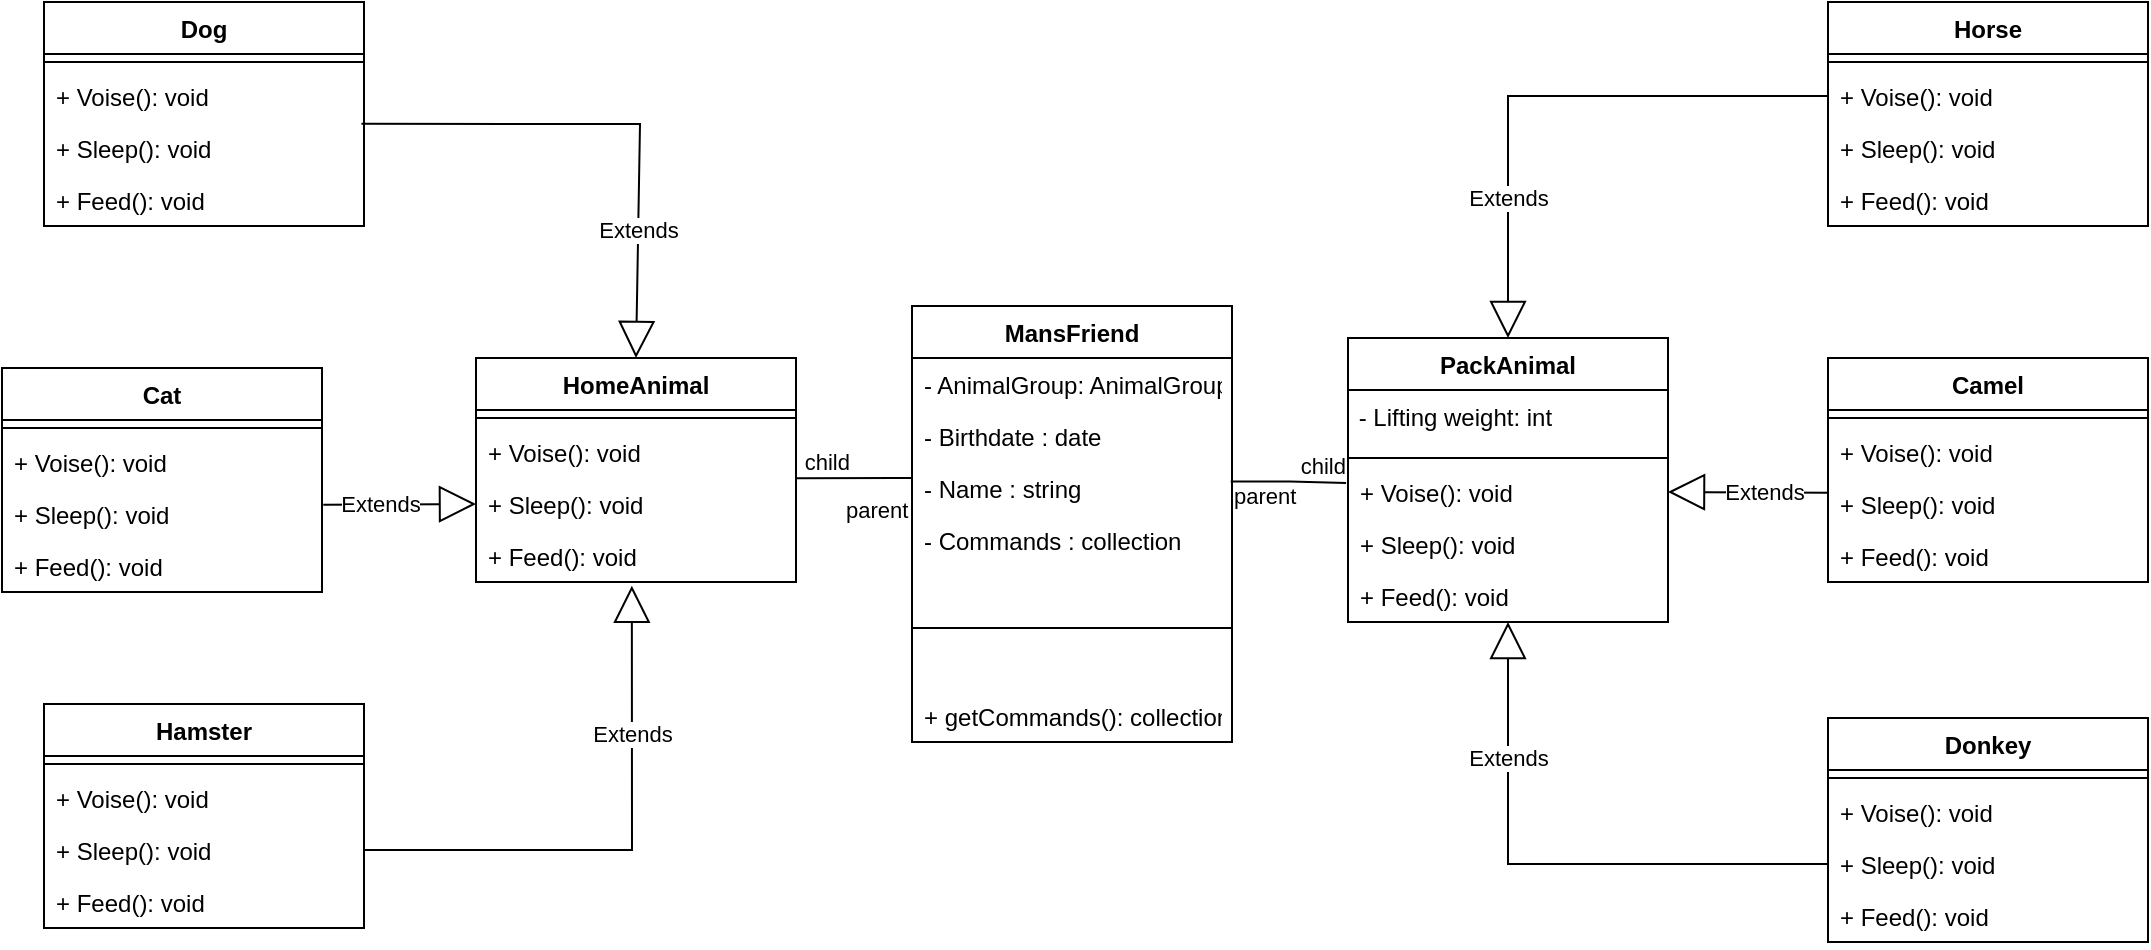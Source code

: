 <mxfile>
    <diagram id="R2lEEEUBdFMjLlhIrx00" name="Page-1">
        <mxGraphModel dx="852" dy="600" grid="1" gridSize="10" guides="1" tooltips="1" connect="1" arrows="1" fold="1" page="1" pageScale="1" pageWidth="1100" pageHeight="850" math="0" shadow="0" extFonts="Permanent Marker^https://fonts.googleapis.com/css?family=Permanent+Marker">
            <root>
                <mxCell id="0"/>
                <mxCell id="1" parent="0"/>
                <mxCell id="GSxFg-PIzHMh7uF5a8ec-13" value="MansFriend" style="swimlane;fontStyle=1;align=center;verticalAlign=top;childLayout=stackLayout;horizontal=1;startSize=26;horizontalStack=0;resizeParent=1;resizeParentMax=0;resizeLast=0;collapsible=1;marginBottom=0;" parent="1" vertex="1">
                    <mxGeometry x="466" y="226" width="160" height="218" as="geometry"/>
                </mxCell>
                <mxCell id="GSxFg-PIzHMh7uF5a8ec-17" value="- AnimalGroup: AnimalGroup" style="text;strokeColor=none;fillColor=none;align=left;verticalAlign=top;spacingLeft=4;spacingRight=4;overflow=hidden;rotatable=0;points=[[0,0.5],[1,0.5]];portConstraint=eastwest;" parent="GSxFg-PIzHMh7uF5a8ec-13" vertex="1">
                    <mxGeometry y="26" width="160" height="26" as="geometry"/>
                </mxCell>
                <mxCell id="GSxFg-PIzHMh7uF5a8ec-18" value="- Birthdate : date" style="text;strokeColor=none;fillColor=none;align=left;verticalAlign=top;spacingLeft=4;spacingRight=4;overflow=hidden;rotatable=0;points=[[0,0.5],[1,0.5]];portConstraint=eastwest;" parent="GSxFg-PIzHMh7uF5a8ec-13" vertex="1">
                    <mxGeometry y="52" width="160" height="26" as="geometry"/>
                </mxCell>
                <mxCell id="3" value="- Name : string" style="text;strokeColor=none;fillColor=none;align=left;verticalAlign=top;spacingLeft=4;spacingRight=4;overflow=hidden;rotatable=0;points=[[0,0.5],[1,0.5]];portConstraint=eastwest;" vertex="1" parent="GSxFg-PIzHMh7uF5a8ec-13">
                    <mxGeometry y="78" width="160" height="26" as="geometry"/>
                </mxCell>
                <mxCell id="4" value="- Commands : collection" style="text;strokeColor=none;fillColor=none;align=left;verticalAlign=top;spacingLeft=4;spacingRight=4;overflow=hidden;rotatable=0;points=[[0,0.5],[1,0.5]];portConstraint=eastwest;" vertex="1" parent="GSxFg-PIzHMh7uF5a8ec-13">
                    <mxGeometry y="104" width="160" height="26" as="geometry"/>
                </mxCell>
                <mxCell id="GSxFg-PIzHMh7uF5a8ec-15" value="" style="line;strokeWidth=1;fillColor=none;align=left;verticalAlign=middle;spacingTop=-1;spacingLeft=3;spacingRight=3;rotatable=0;labelPosition=right;points=[];portConstraint=eastwest;" parent="GSxFg-PIzHMh7uF5a8ec-13" vertex="1">
                    <mxGeometry y="130" width="160" height="62" as="geometry"/>
                </mxCell>
                <mxCell id="GSxFg-PIzHMh7uF5a8ec-16" value="+ getCommands(): collection" style="text;strokeColor=none;fillColor=none;align=left;verticalAlign=top;spacingLeft=4;spacingRight=4;overflow=hidden;rotatable=0;points=[[0,0.5],[1,0.5]];portConstraint=eastwest;" parent="GSxFg-PIzHMh7uF5a8ec-13" vertex="1">
                    <mxGeometry y="192" width="160" height="26" as="geometry"/>
                </mxCell>
                <mxCell id="GSxFg-PIzHMh7uF5a8ec-35" value="PackAnimal" style="swimlane;fontStyle=1;align=center;verticalAlign=top;childLayout=stackLayout;horizontal=1;startSize=26;horizontalStack=0;resizeParent=1;resizeParentMax=0;resizeLast=0;collapsible=1;marginBottom=0;" parent="1" vertex="1">
                    <mxGeometry x="684" y="242" width="160" height="142" as="geometry"/>
                </mxCell>
                <mxCell id="GSxFg-PIzHMh7uF5a8ec-46" value="&amp;nbsp;- Lifting weight: int" style="text;whiteSpace=wrap;html=1;" parent="GSxFg-PIzHMh7uF5a8ec-35" vertex="1">
                    <mxGeometry y="26" width="160" height="30" as="geometry"/>
                </mxCell>
                <mxCell id="GSxFg-PIzHMh7uF5a8ec-38" value="" style="line;strokeWidth=1;fillColor=none;align=left;verticalAlign=middle;spacingTop=-1;spacingLeft=3;spacingRight=3;rotatable=0;labelPosition=right;points=[];portConstraint=eastwest;" parent="GSxFg-PIzHMh7uF5a8ec-35" vertex="1">
                    <mxGeometry y="56" width="160" height="8" as="geometry"/>
                </mxCell>
                <mxCell id="GSxFg-PIzHMh7uF5a8ec-39" value="+ Voise(): void" style="text;strokeColor=none;fillColor=none;align=left;verticalAlign=top;spacingLeft=4;spacingRight=4;overflow=hidden;rotatable=0;points=[[0,0.5],[1,0.5]];portConstraint=eastwest;" parent="GSxFg-PIzHMh7uF5a8ec-35" vertex="1">
                    <mxGeometry y="64" width="160" height="26" as="geometry"/>
                </mxCell>
                <mxCell id="GSxFg-PIzHMh7uF5a8ec-40" value="+ Sleep(): void" style="text;strokeColor=none;fillColor=none;align=left;verticalAlign=top;spacingLeft=4;spacingRight=4;overflow=hidden;rotatable=0;points=[[0,0.5],[1,0.5]];portConstraint=eastwest;" parent="GSxFg-PIzHMh7uF5a8ec-35" vertex="1">
                    <mxGeometry y="90" width="160" height="26" as="geometry"/>
                </mxCell>
                <mxCell id="GSxFg-PIzHMh7uF5a8ec-41" value="+ Feed(): void" style="text;strokeColor=none;fillColor=none;align=left;verticalAlign=top;spacingLeft=4;spacingRight=4;overflow=hidden;rotatable=0;points=[[0,0.5],[1,0.5]];portConstraint=eastwest;" parent="GSxFg-PIzHMh7uF5a8ec-35" vertex="1">
                    <mxGeometry y="116" width="160" height="26" as="geometry"/>
                </mxCell>
                <mxCell id="GSxFg-PIzHMh7uF5a8ec-92" value="Extends" style="endArrow=block;endSize=16;endFill=0;html=1;rounded=0;entryX=0.5;entryY=0;entryDx=0;entryDy=0;exitX=0.992;exitY=1.036;exitDx=0;exitDy=0;exitPerimeter=0;" parent="1" source="3BqUhhTjt_RYglcjaVS9-34" target="3BqUhhTjt_RYglcjaVS9-23" edge="1">
                    <mxGeometry x="0.498" width="160" relative="1" as="geometry">
                        <mxPoint x="382" y="74" as="sourcePoint"/>
                        <mxPoint x="522" y="113" as="targetPoint"/>
                        <Array as="points">
                            <mxPoint x="330" y="135"/>
                        </Array>
                        <mxPoint as="offset"/>
                    </mxGeometry>
                </mxCell>
                <mxCell id="GSxFg-PIzHMh7uF5a8ec-94" value="Extends" style="endArrow=block;endSize=16;endFill=0;html=1;rounded=0;entryX=0;entryY=0.5;entryDx=0;entryDy=0;exitX=1.004;exitY=0.32;exitDx=0;exitDy=0;exitPerimeter=0;" parent="1" source="3BqUhhTjt_RYglcjaVS9-40" target="3BqUhhTjt_RYglcjaVS9-27" edge="1">
                    <mxGeometry x="-0.257" width="160" relative="1" as="geometry">
                        <mxPoint x="180" y="325" as="sourcePoint"/>
                        <mxPoint x="248.0" y="423.748" as="targetPoint"/>
                        <Array as="points"/>
                        <mxPoint as="offset"/>
                    </mxGeometry>
                </mxCell>
                <mxCell id="GSxFg-PIzHMh7uF5a8ec-95" value="Extends" style="endArrow=block;endSize=16;endFill=0;html=1;rounded=0;exitX=1;exitY=0.5;exitDx=0;exitDy=0;entryX=0.487;entryY=1.072;entryDx=0;entryDy=0;entryPerimeter=0;" parent="1" source="3BqUhhTjt_RYglcjaVS9-45" target="3BqUhhTjt_RYglcjaVS9-28" edge="1">
                    <mxGeometry x="0.443" width="160" relative="1" as="geometry">
                        <mxPoint x="361.28" y="470.36" as="sourcePoint"/>
                        <mxPoint x="361.44" y="417.092" as="targetPoint"/>
                        <Array as="points">
                            <mxPoint x="326" y="498"/>
                        </Array>
                        <mxPoint as="offset"/>
                    </mxGeometry>
                </mxCell>
                <mxCell id="GSxFg-PIzHMh7uF5a8ec-96" value="Extends" style="endArrow=block;endSize=16;endFill=0;html=1;rounded=0;entryX=0.5;entryY=0;entryDx=0;entryDy=0;exitX=0;exitY=0.5;exitDx=0;exitDy=0;" parent="1" source="3BqUhhTjt_RYglcjaVS9-10" target="GSxFg-PIzHMh7uF5a8ec-35" edge="1">
                    <mxGeometry x="0.498" width="160" relative="1" as="geometry">
                        <mxPoint x="952" y="82" as="sourcePoint"/>
                        <mxPoint x="932" y="252" as="targetPoint"/>
                        <Array as="points">
                            <mxPoint x="764" y="121"/>
                        </Array>
                        <mxPoint as="offset"/>
                    </mxGeometry>
                </mxCell>
                <mxCell id="GSxFg-PIzHMh7uF5a8ec-97" value="Extends" style="endArrow=block;endSize=16;endFill=0;html=1;rounded=0;exitX=-0.003;exitY=0.285;exitDx=0;exitDy=0;exitPerimeter=0;entryX=1;entryY=0.5;entryDx=0;entryDy=0;" parent="1" source="3BqUhhTjt_RYglcjaVS9-16" target="GSxFg-PIzHMh7uF5a8ec-39" edge="1">
                    <mxGeometry x="-0.2" width="160" relative="1" as="geometry">
                        <mxPoint x="992" y="312" as="sourcePoint"/>
                        <mxPoint x="912" y="314" as="targetPoint"/>
                        <Array as="points"/>
                        <mxPoint as="offset"/>
                    </mxGeometry>
                </mxCell>
                <mxCell id="GSxFg-PIzHMh7uF5a8ec-98" value="Extends" style="endArrow=block;endSize=16;endFill=0;html=1;rounded=0;exitX=0;exitY=0.5;exitDx=0;exitDy=0;entryX=0.5;entryY=1;entryDx=0;entryDy=0;" parent="1" source="3BqUhhTjt_RYglcjaVS9-21" target="GSxFg-PIzHMh7uF5a8ec-35" edge="1">
                    <mxGeometry x="0.515" width="160" relative="1" as="geometry">
                        <mxPoint x="1011.68" y="531.46" as="sourcePoint"/>
                        <mxPoint x="832" y="402" as="targetPoint"/>
                        <Array as="points">
                            <mxPoint x="764" y="505"/>
                        </Array>
                        <mxPoint as="offset"/>
                    </mxGeometry>
                </mxCell>
                <mxCell id="3BqUhhTjt_RYglcjaVS9-2" value="" style="endArrow=none;html=1;edgeStyle=orthogonalEdgeStyle;rounded=0;exitX=0.996;exitY=0.377;exitDx=0;exitDy=0;exitPerimeter=0;entryX=-0.006;entryY=0.325;entryDx=0;entryDy=0;entryPerimeter=0;" parent="1" source="3" target="GSxFg-PIzHMh7uF5a8ec-39" edge="1">
                    <mxGeometry relative="1" as="geometry">
                        <mxPoint x="468" y="372" as="sourcePoint"/>
                        <mxPoint x="728" y="314" as="targetPoint"/>
                    </mxGeometry>
                </mxCell>
                <mxCell id="3BqUhhTjt_RYglcjaVS9-3" value="parent" style="edgeLabel;resizable=0;html=1;align=left;verticalAlign=bottom;" parent="3BqUhhTjt_RYglcjaVS9-2" connectable="0" vertex="1">
                    <mxGeometry x="-1" relative="1" as="geometry">
                        <mxPoint y="16" as="offset"/>
                    </mxGeometry>
                </mxCell>
                <mxCell id="3BqUhhTjt_RYglcjaVS9-4" value="child" style="edgeLabel;resizable=0;html=1;align=right;verticalAlign=bottom;" parent="3BqUhhTjt_RYglcjaVS9-2" connectable="0" vertex="1">
                    <mxGeometry x="1" relative="1" as="geometry"/>
                </mxCell>
                <mxCell id="3BqUhhTjt_RYglcjaVS9-7" value="Horse" style="swimlane;fontStyle=1;align=center;verticalAlign=top;childLayout=stackLayout;horizontal=1;startSize=26;horizontalStack=0;resizeParent=1;resizeParentMax=0;resizeLast=0;collapsible=1;marginBottom=0;" parent="1" vertex="1">
                    <mxGeometry x="924" y="74" width="160" height="112" as="geometry"/>
                </mxCell>
                <mxCell id="3BqUhhTjt_RYglcjaVS9-9" value="" style="line;strokeWidth=1;fillColor=none;align=left;verticalAlign=middle;spacingTop=-1;spacingLeft=3;spacingRight=3;rotatable=0;labelPosition=right;points=[];portConstraint=eastwest;" parent="3BqUhhTjt_RYglcjaVS9-7" vertex="1">
                    <mxGeometry y="26" width="160" height="8" as="geometry"/>
                </mxCell>
                <mxCell id="3BqUhhTjt_RYglcjaVS9-10" value="+ Voise(): void" style="text;strokeColor=none;fillColor=none;align=left;verticalAlign=top;spacingLeft=4;spacingRight=4;overflow=hidden;rotatable=0;points=[[0,0.5],[1,0.5]];portConstraint=eastwest;" parent="3BqUhhTjt_RYglcjaVS9-7" vertex="1">
                    <mxGeometry y="34" width="160" height="26" as="geometry"/>
                </mxCell>
                <mxCell id="3BqUhhTjt_RYglcjaVS9-11" value="+ Sleep(): void" style="text;strokeColor=none;fillColor=none;align=left;verticalAlign=top;spacingLeft=4;spacingRight=4;overflow=hidden;rotatable=0;points=[[0,0.5],[1,0.5]];portConstraint=eastwest;" parent="3BqUhhTjt_RYglcjaVS9-7" vertex="1">
                    <mxGeometry y="60" width="160" height="26" as="geometry"/>
                </mxCell>
                <mxCell id="3BqUhhTjt_RYglcjaVS9-12" value="+ Feed(): void" style="text;strokeColor=none;fillColor=none;align=left;verticalAlign=top;spacingLeft=4;spacingRight=4;overflow=hidden;rotatable=0;points=[[0,0.5],[1,0.5]];portConstraint=eastwest;" parent="3BqUhhTjt_RYglcjaVS9-7" vertex="1">
                    <mxGeometry y="86" width="160" height="26" as="geometry"/>
                </mxCell>
                <mxCell id="3BqUhhTjt_RYglcjaVS9-13" value="Camel" style="swimlane;fontStyle=1;align=center;verticalAlign=top;childLayout=stackLayout;horizontal=1;startSize=26;horizontalStack=0;resizeParent=1;resizeParentMax=0;resizeLast=0;collapsible=1;marginBottom=0;" parent="1" vertex="1">
                    <mxGeometry x="924" y="252" width="160" height="112" as="geometry"/>
                </mxCell>
                <mxCell id="3BqUhhTjt_RYglcjaVS9-14" value="" style="line;strokeWidth=1;fillColor=none;align=left;verticalAlign=middle;spacingTop=-1;spacingLeft=3;spacingRight=3;rotatable=0;labelPosition=right;points=[];portConstraint=eastwest;" parent="3BqUhhTjt_RYglcjaVS9-13" vertex="1">
                    <mxGeometry y="26" width="160" height="8" as="geometry"/>
                </mxCell>
                <mxCell id="3BqUhhTjt_RYglcjaVS9-15" value="+ Voise(): void" style="text;strokeColor=none;fillColor=none;align=left;verticalAlign=top;spacingLeft=4;spacingRight=4;overflow=hidden;rotatable=0;points=[[0,0.5],[1,0.5]];portConstraint=eastwest;" parent="3BqUhhTjt_RYglcjaVS9-13" vertex="1">
                    <mxGeometry y="34" width="160" height="26" as="geometry"/>
                </mxCell>
                <mxCell id="3BqUhhTjt_RYglcjaVS9-16" value="+ Sleep(): void" style="text;strokeColor=none;fillColor=none;align=left;verticalAlign=top;spacingLeft=4;spacingRight=4;overflow=hidden;rotatable=0;points=[[0,0.5],[1,0.5]];portConstraint=eastwest;" parent="3BqUhhTjt_RYglcjaVS9-13" vertex="1">
                    <mxGeometry y="60" width="160" height="26" as="geometry"/>
                </mxCell>
                <mxCell id="3BqUhhTjt_RYglcjaVS9-17" value="+ Feed(): void" style="text;strokeColor=none;fillColor=none;align=left;verticalAlign=top;spacingLeft=4;spacingRight=4;overflow=hidden;rotatable=0;points=[[0,0.5],[1,0.5]];portConstraint=eastwest;" parent="3BqUhhTjt_RYglcjaVS9-13" vertex="1">
                    <mxGeometry y="86" width="160" height="26" as="geometry"/>
                </mxCell>
                <mxCell id="3BqUhhTjt_RYglcjaVS9-18" value="Donkey" style="swimlane;fontStyle=1;align=center;verticalAlign=top;childLayout=stackLayout;horizontal=1;startSize=26;horizontalStack=0;resizeParent=1;resizeParentMax=0;resizeLast=0;collapsible=1;marginBottom=0;" parent="1" vertex="1">
                    <mxGeometry x="924" y="432" width="160" height="112" as="geometry"/>
                </mxCell>
                <mxCell id="3BqUhhTjt_RYglcjaVS9-19" value="" style="line;strokeWidth=1;fillColor=none;align=left;verticalAlign=middle;spacingTop=-1;spacingLeft=3;spacingRight=3;rotatable=0;labelPosition=right;points=[];portConstraint=eastwest;" parent="3BqUhhTjt_RYglcjaVS9-18" vertex="1">
                    <mxGeometry y="26" width="160" height="8" as="geometry"/>
                </mxCell>
                <mxCell id="3BqUhhTjt_RYglcjaVS9-20" value="+ Voise(): void" style="text;strokeColor=none;fillColor=none;align=left;verticalAlign=top;spacingLeft=4;spacingRight=4;overflow=hidden;rotatable=0;points=[[0,0.5],[1,0.5]];portConstraint=eastwest;" parent="3BqUhhTjt_RYglcjaVS9-18" vertex="1">
                    <mxGeometry y="34" width="160" height="26" as="geometry"/>
                </mxCell>
                <mxCell id="3BqUhhTjt_RYglcjaVS9-21" value="+ Sleep(): void" style="text;strokeColor=none;fillColor=none;align=left;verticalAlign=top;spacingLeft=4;spacingRight=4;overflow=hidden;rotatable=0;points=[[0,0.5],[1,0.5]];portConstraint=eastwest;" parent="3BqUhhTjt_RYglcjaVS9-18" vertex="1">
                    <mxGeometry y="60" width="160" height="26" as="geometry"/>
                </mxCell>
                <mxCell id="3BqUhhTjt_RYglcjaVS9-22" value="+ Feed(): void" style="text;strokeColor=none;fillColor=none;align=left;verticalAlign=top;spacingLeft=4;spacingRight=4;overflow=hidden;rotatable=0;points=[[0,0.5],[1,0.5]];portConstraint=eastwest;" parent="3BqUhhTjt_RYglcjaVS9-18" vertex="1">
                    <mxGeometry y="86" width="160" height="26" as="geometry"/>
                </mxCell>
                <mxCell id="3BqUhhTjt_RYglcjaVS9-23" value="HomeAnimal" style="swimlane;fontStyle=1;align=center;verticalAlign=top;childLayout=stackLayout;horizontal=1;startSize=26;horizontalStack=0;resizeParent=1;resizeParentMax=0;resizeLast=0;collapsible=1;marginBottom=0;" parent="1" vertex="1">
                    <mxGeometry x="248" y="252" width="160" height="112" as="geometry"/>
                </mxCell>
                <mxCell id="3BqUhhTjt_RYglcjaVS9-25" value="" style="line;strokeWidth=1;fillColor=none;align=left;verticalAlign=middle;spacingTop=-1;spacingLeft=3;spacingRight=3;rotatable=0;labelPosition=right;points=[];portConstraint=eastwest;" parent="3BqUhhTjt_RYglcjaVS9-23" vertex="1">
                    <mxGeometry y="26" width="160" height="8" as="geometry"/>
                </mxCell>
                <mxCell id="3BqUhhTjt_RYglcjaVS9-26" value="+ Voise(): void" style="text;strokeColor=none;fillColor=none;align=left;verticalAlign=top;spacingLeft=4;spacingRight=4;overflow=hidden;rotatable=0;points=[[0,0.5],[1,0.5]];portConstraint=eastwest;" parent="3BqUhhTjt_RYglcjaVS9-23" vertex="1">
                    <mxGeometry y="34" width="160" height="26" as="geometry"/>
                </mxCell>
                <mxCell id="3BqUhhTjt_RYglcjaVS9-27" value="+ Sleep(): void" style="text;strokeColor=none;fillColor=none;align=left;verticalAlign=top;spacingLeft=4;spacingRight=4;overflow=hidden;rotatable=0;points=[[0,0.5],[1,0.5]];portConstraint=eastwest;" parent="3BqUhhTjt_RYglcjaVS9-23" vertex="1">
                    <mxGeometry y="60" width="160" height="26" as="geometry"/>
                </mxCell>
                <mxCell id="3BqUhhTjt_RYglcjaVS9-28" value="+ Feed(): void" style="text;strokeColor=none;fillColor=none;align=left;verticalAlign=top;spacingLeft=4;spacingRight=4;overflow=hidden;rotatable=0;points=[[0,0.5],[1,0.5]];portConstraint=eastwest;" parent="3BqUhhTjt_RYglcjaVS9-23" vertex="1">
                    <mxGeometry y="86" width="160" height="26" as="geometry"/>
                </mxCell>
                <mxCell id="3BqUhhTjt_RYglcjaVS9-29" value="" style="endArrow=none;html=1;edgeStyle=orthogonalEdgeStyle;rounded=0;exitX=0;exitY=0;exitDx=0;exitDy=0;exitPerimeter=0;entryX=1.002;entryY=1.004;entryDx=0;entryDy=0;entryPerimeter=0;" parent="1" source="GSxFg-PIzHMh7uF5a8ec-16" target="3BqUhhTjt_RYglcjaVS9-26" edge="1">
                    <mxGeometry relative="1" as="geometry">
                        <mxPoint x="468" y="312" as="sourcePoint"/>
                        <mxPoint x="409" y="312" as="targetPoint"/>
                        <Array as="points">
                            <mxPoint x="458" y="312"/>
                            <mxPoint x="458" y="312"/>
                        </Array>
                    </mxGeometry>
                </mxCell>
                <mxCell id="3BqUhhTjt_RYglcjaVS9-30" value="parent" style="edgeLabel;resizable=0;html=1;align=left;verticalAlign=bottom;" parent="3BqUhhTjt_RYglcjaVS9-29" connectable="0" vertex="1">
                    <mxGeometry x="-1" relative="1" as="geometry">
                        <mxPoint x="-35" y="-82" as="offset"/>
                    </mxGeometry>
                </mxCell>
                <mxCell id="3BqUhhTjt_RYglcjaVS9-31" value="child" style="edgeLabel;resizable=0;html=1;align=right;verticalAlign=bottom;" parent="3BqUhhTjt_RYglcjaVS9-29" connectable="0" vertex="1">
                    <mxGeometry x="1" relative="1" as="geometry">
                        <mxPoint x="27" as="offset"/>
                    </mxGeometry>
                </mxCell>
                <mxCell id="3BqUhhTjt_RYglcjaVS9-32" value="Dog" style="swimlane;fontStyle=1;align=center;verticalAlign=top;childLayout=stackLayout;horizontal=1;startSize=26;horizontalStack=0;resizeParent=1;resizeParentMax=0;resizeLast=0;collapsible=1;marginBottom=0;" parent="1" vertex="1">
                    <mxGeometry x="32" y="74" width="160" height="112" as="geometry"/>
                </mxCell>
                <mxCell id="3BqUhhTjt_RYglcjaVS9-33" value="" style="line;strokeWidth=1;fillColor=none;align=left;verticalAlign=middle;spacingTop=-1;spacingLeft=3;spacingRight=3;rotatable=0;labelPosition=right;points=[];portConstraint=eastwest;" parent="3BqUhhTjt_RYglcjaVS9-32" vertex="1">
                    <mxGeometry y="26" width="160" height="8" as="geometry"/>
                </mxCell>
                <mxCell id="3BqUhhTjt_RYglcjaVS9-34" value="+ Voise(): void" style="text;strokeColor=none;fillColor=none;align=left;verticalAlign=top;spacingLeft=4;spacingRight=4;overflow=hidden;rotatable=0;points=[[0,0.5],[1,0.5]];portConstraint=eastwest;" parent="3BqUhhTjt_RYglcjaVS9-32" vertex="1">
                    <mxGeometry y="34" width="160" height="26" as="geometry"/>
                </mxCell>
                <mxCell id="3BqUhhTjt_RYglcjaVS9-35" value="+ Sleep(): void" style="text;strokeColor=none;fillColor=none;align=left;verticalAlign=top;spacingLeft=4;spacingRight=4;overflow=hidden;rotatable=0;points=[[0,0.5],[1,0.5]];portConstraint=eastwest;" parent="3BqUhhTjt_RYglcjaVS9-32" vertex="1">
                    <mxGeometry y="60" width="160" height="26" as="geometry"/>
                </mxCell>
                <mxCell id="3BqUhhTjt_RYglcjaVS9-36" value="+ Feed(): void" style="text;strokeColor=none;fillColor=none;align=left;verticalAlign=top;spacingLeft=4;spacingRight=4;overflow=hidden;rotatable=0;points=[[0,0.5],[1,0.5]];portConstraint=eastwest;" parent="3BqUhhTjt_RYglcjaVS9-32" vertex="1">
                    <mxGeometry y="86" width="160" height="26" as="geometry"/>
                </mxCell>
                <mxCell id="3BqUhhTjt_RYglcjaVS9-37" value="Cat" style="swimlane;fontStyle=1;align=center;verticalAlign=top;childLayout=stackLayout;horizontal=1;startSize=26;horizontalStack=0;resizeParent=1;resizeParentMax=0;resizeLast=0;collapsible=1;marginBottom=0;" parent="1" vertex="1">
                    <mxGeometry x="11" y="257" width="160" height="112" as="geometry"/>
                </mxCell>
                <mxCell id="3BqUhhTjt_RYglcjaVS9-38" value="" style="line;strokeWidth=1;fillColor=none;align=left;verticalAlign=middle;spacingTop=-1;spacingLeft=3;spacingRight=3;rotatable=0;labelPosition=right;points=[];portConstraint=eastwest;" parent="3BqUhhTjt_RYglcjaVS9-37" vertex="1">
                    <mxGeometry y="26" width="160" height="8" as="geometry"/>
                </mxCell>
                <mxCell id="3BqUhhTjt_RYglcjaVS9-39" value="+ Voise(): void" style="text;strokeColor=none;fillColor=none;align=left;verticalAlign=top;spacingLeft=4;spacingRight=4;overflow=hidden;rotatable=0;points=[[0,0.5],[1,0.5]];portConstraint=eastwest;" parent="3BqUhhTjt_RYglcjaVS9-37" vertex="1">
                    <mxGeometry y="34" width="160" height="26" as="geometry"/>
                </mxCell>
                <mxCell id="3BqUhhTjt_RYglcjaVS9-40" value="+ Sleep(): void" style="text;strokeColor=none;fillColor=none;align=left;verticalAlign=top;spacingLeft=4;spacingRight=4;overflow=hidden;rotatable=0;points=[[0,0.5],[1,0.5]];portConstraint=eastwest;" parent="3BqUhhTjt_RYglcjaVS9-37" vertex="1">
                    <mxGeometry y="60" width="160" height="26" as="geometry"/>
                </mxCell>
                <mxCell id="3BqUhhTjt_RYglcjaVS9-41" value="+ Feed(): void" style="text;strokeColor=none;fillColor=none;align=left;verticalAlign=top;spacingLeft=4;spacingRight=4;overflow=hidden;rotatable=0;points=[[0,0.5],[1,0.5]];portConstraint=eastwest;" parent="3BqUhhTjt_RYglcjaVS9-37" vertex="1">
                    <mxGeometry y="86" width="160" height="26" as="geometry"/>
                </mxCell>
                <mxCell id="3BqUhhTjt_RYglcjaVS9-42" value="Hamster" style="swimlane;fontStyle=1;align=center;verticalAlign=top;childLayout=stackLayout;horizontal=1;startSize=26;horizontalStack=0;resizeParent=1;resizeParentMax=0;resizeLast=0;collapsible=1;marginBottom=0;" parent="1" vertex="1">
                    <mxGeometry x="32" y="425" width="160" height="112" as="geometry"/>
                </mxCell>
                <mxCell id="3BqUhhTjt_RYglcjaVS9-43" value="" style="line;strokeWidth=1;fillColor=none;align=left;verticalAlign=middle;spacingTop=-1;spacingLeft=3;spacingRight=3;rotatable=0;labelPosition=right;points=[];portConstraint=eastwest;" parent="3BqUhhTjt_RYglcjaVS9-42" vertex="1">
                    <mxGeometry y="26" width="160" height="8" as="geometry"/>
                </mxCell>
                <mxCell id="3BqUhhTjt_RYglcjaVS9-44" value="+ Voise(): void" style="text;strokeColor=none;fillColor=none;align=left;verticalAlign=top;spacingLeft=4;spacingRight=4;overflow=hidden;rotatable=0;points=[[0,0.5],[1,0.5]];portConstraint=eastwest;" parent="3BqUhhTjt_RYglcjaVS9-42" vertex="1">
                    <mxGeometry y="34" width="160" height="26" as="geometry"/>
                </mxCell>
                <mxCell id="3BqUhhTjt_RYglcjaVS9-45" value="+ Sleep(): void" style="text;strokeColor=none;fillColor=none;align=left;verticalAlign=top;spacingLeft=4;spacingRight=4;overflow=hidden;rotatable=0;points=[[0,0.5],[1,0.5]];portConstraint=eastwest;" parent="3BqUhhTjt_RYglcjaVS9-42" vertex="1">
                    <mxGeometry y="60" width="160" height="26" as="geometry"/>
                </mxCell>
                <mxCell id="3BqUhhTjt_RYglcjaVS9-46" value="+ Feed(): void" style="text;strokeColor=none;fillColor=none;align=left;verticalAlign=top;spacingLeft=4;spacingRight=4;overflow=hidden;rotatable=0;points=[[0,0.5],[1,0.5]];portConstraint=eastwest;" parent="3BqUhhTjt_RYglcjaVS9-42" vertex="1">
                    <mxGeometry y="86" width="160" height="26" as="geometry"/>
                </mxCell>
            </root>
        </mxGraphModel>
    </diagram>
</mxfile>